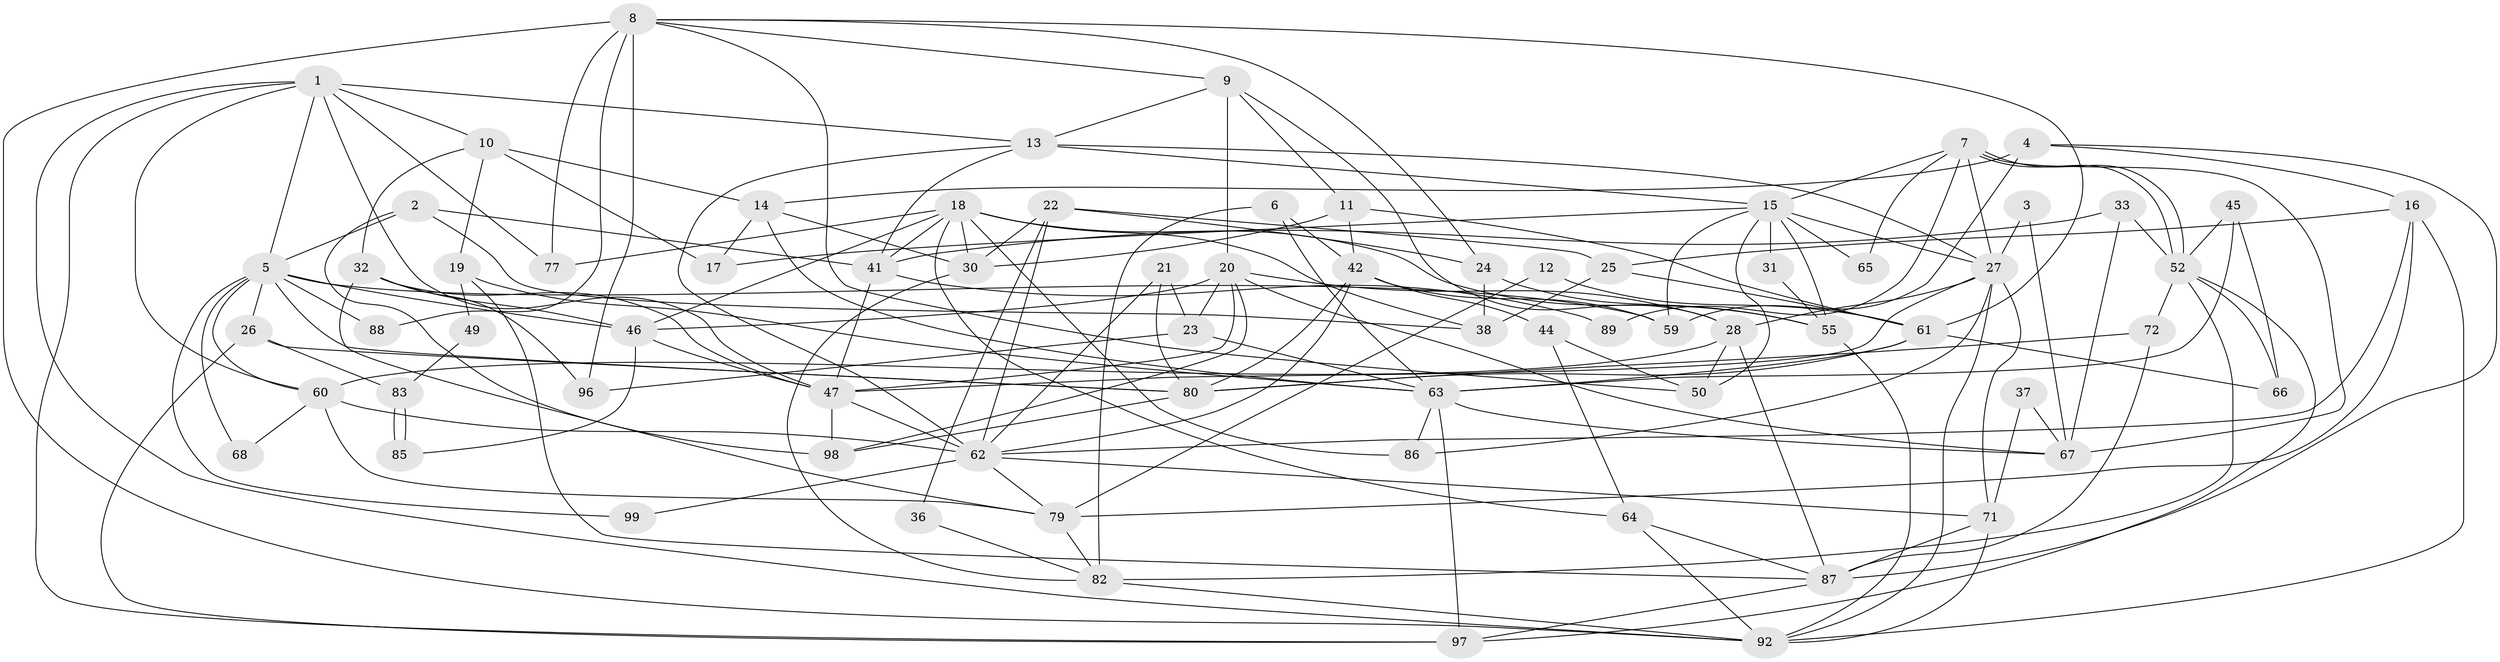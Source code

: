 // original degree distribution, {5: 0.12037037037037036, 4: 0.26851851851851855, 2: 0.1574074074074074, 6: 0.1111111111111111, 3: 0.2777777777777778, 9: 0.018518518518518517, 7: 0.027777777777777776, 8: 0.018518518518518517}
// Generated by graph-tools (version 1.1) at 2025/42/03/06/25 10:42:00]
// undirected, 72 vertices, 174 edges
graph export_dot {
graph [start="1"]
  node [color=gray90,style=filled];
  1 [super="+104"];
  2 [super="+40"];
  3;
  4;
  5 [super="+58"];
  6 [super="+39"];
  7 [super="+35"];
  8 [super="+78"];
  9 [super="+100"];
  10 [super="+54"];
  11;
  12;
  13 [super="+56"];
  14 [super="+29"];
  15 [super="+51"];
  16 [super="+43"];
  17;
  18 [super="+34"];
  19 [super="+70"];
  20 [super="+90"];
  21;
  22 [super="+57"];
  23;
  24;
  25 [super="+76"];
  26;
  27 [super="+73"];
  28;
  30 [super="+101"];
  31;
  32 [super="+53"];
  33;
  36;
  37;
  38;
  41 [super="+48"];
  42 [super="+75"];
  44;
  45;
  46 [super="+103"];
  47;
  49;
  50 [super="+102"];
  52 [super="+91"];
  55 [super="+105"];
  59;
  60 [super="+108"];
  61 [super="+69"];
  62 [super="+74"];
  63 [super="+95"];
  64;
  65;
  66;
  67;
  68;
  71 [super="+107"];
  72;
  77;
  79 [super="+81"];
  80 [super="+84"];
  82 [super="+94"];
  83;
  85;
  86;
  87 [super="+93"];
  88;
  89;
  92 [super="+106"];
  96;
  97;
  98;
  99;
  1 -- 13;
  1 -- 77;
  1 -- 97;
  1 -- 5;
  1 -- 60;
  1 -- 47;
  1 -- 10;
  1 -- 92;
  2 -- 98;
  2 -- 38;
  2 -- 41;
  2 -- 5;
  3 -- 67;
  3 -- 27;
  4 -- 59;
  4 -- 16;
  4 -- 14;
  4 -- 87;
  5 -- 60;
  5 -- 68;
  5 -- 88;
  5 -- 80;
  5 -- 99;
  5 -- 26;
  5 -- 59;
  5 -- 46;
  6 -- 82;
  6 -- 42;
  6 -- 63;
  7 -- 52;
  7 -- 52;
  7 -- 65;
  7 -- 89;
  7 -- 67;
  7 -- 27;
  7 -- 15;
  8 -- 77;
  8 -- 88 [weight=2];
  8 -- 9;
  8 -- 50;
  8 -- 96;
  8 -- 24;
  8 -- 61;
  8 -- 92;
  9 -- 28;
  9 -- 13;
  9 -- 11;
  9 -- 20;
  10 -- 17;
  10 -- 14;
  10 -- 32;
  10 -- 19;
  11 -- 42;
  11 -- 61;
  11 -- 30;
  12 -- 61;
  12 -- 79;
  13 -- 41;
  13 -- 27;
  13 -- 15;
  13 -- 62;
  14 -- 63;
  14 -- 17;
  14 -- 30;
  15 -- 50;
  15 -- 17;
  15 -- 31;
  15 -- 59;
  15 -- 65;
  15 -- 27;
  15 -- 55;
  16 -- 79;
  16 -- 92;
  16 -- 62;
  16 -- 25;
  18 -- 30;
  18 -- 77;
  18 -- 46;
  18 -- 64;
  18 -- 55;
  18 -- 38;
  18 -- 86;
  18 -- 41;
  19 -- 63;
  19 -- 87;
  19 -- 49;
  20 -- 47;
  20 -- 23;
  20 -- 67;
  20 -- 98;
  20 -- 28;
  20 -- 46;
  21 -- 23;
  21 -- 62;
  21 -- 80;
  22 -- 62 [weight=2];
  22 -- 36;
  22 -- 24;
  22 -- 25;
  22 -- 30 [weight=2];
  23 -- 96;
  23 -- 63;
  24 -- 38;
  24 -- 55;
  25 -- 38;
  25 -- 61;
  26 -- 97;
  26 -- 83;
  26 -- 80;
  27 -- 47;
  27 -- 28;
  27 -- 71;
  27 -- 86;
  27 -- 92;
  28 -- 87;
  28 -- 50;
  28 -- 60;
  30 -- 82;
  31 -- 55;
  32 -- 96;
  32 -- 79;
  32 -- 46;
  32 -- 47;
  33 -- 67;
  33 -- 41;
  33 -- 52;
  36 -- 82;
  37 -- 67;
  37 -- 71;
  41 -- 89;
  41 -- 47;
  42 -- 44;
  42 -- 59;
  42 -- 80;
  42 -- 62;
  44 -- 64;
  44 -- 50;
  45 -- 63;
  45 -- 52;
  45 -- 66;
  46 -- 85;
  46 -- 47;
  47 -- 62;
  47 -- 98;
  49 -- 83;
  52 -- 66;
  52 -- 97;
  52 -- 72;
  52 -- 82;
  55 -- 92;
  60 -- 62;
  60 -- 68;
  60 -- 79;
  61 -- 63;
  61 -- 80;
  61 -- 66;
  62 -- 71;
  62 -- 99;
  62 -- 79;
  63 -- 86;
  63 -- 67;
  63 -- 97;
  64 -- 92;
  64 -- 87;
  71 -- 87;
  71 -- 92;
  72 -- 80;
  72 -- 87;
  79 -- 82;
  80 -- 98;
  82 -- 92;
  83 -- 85;
  83 -- 85;
  87 -- 97;
}
